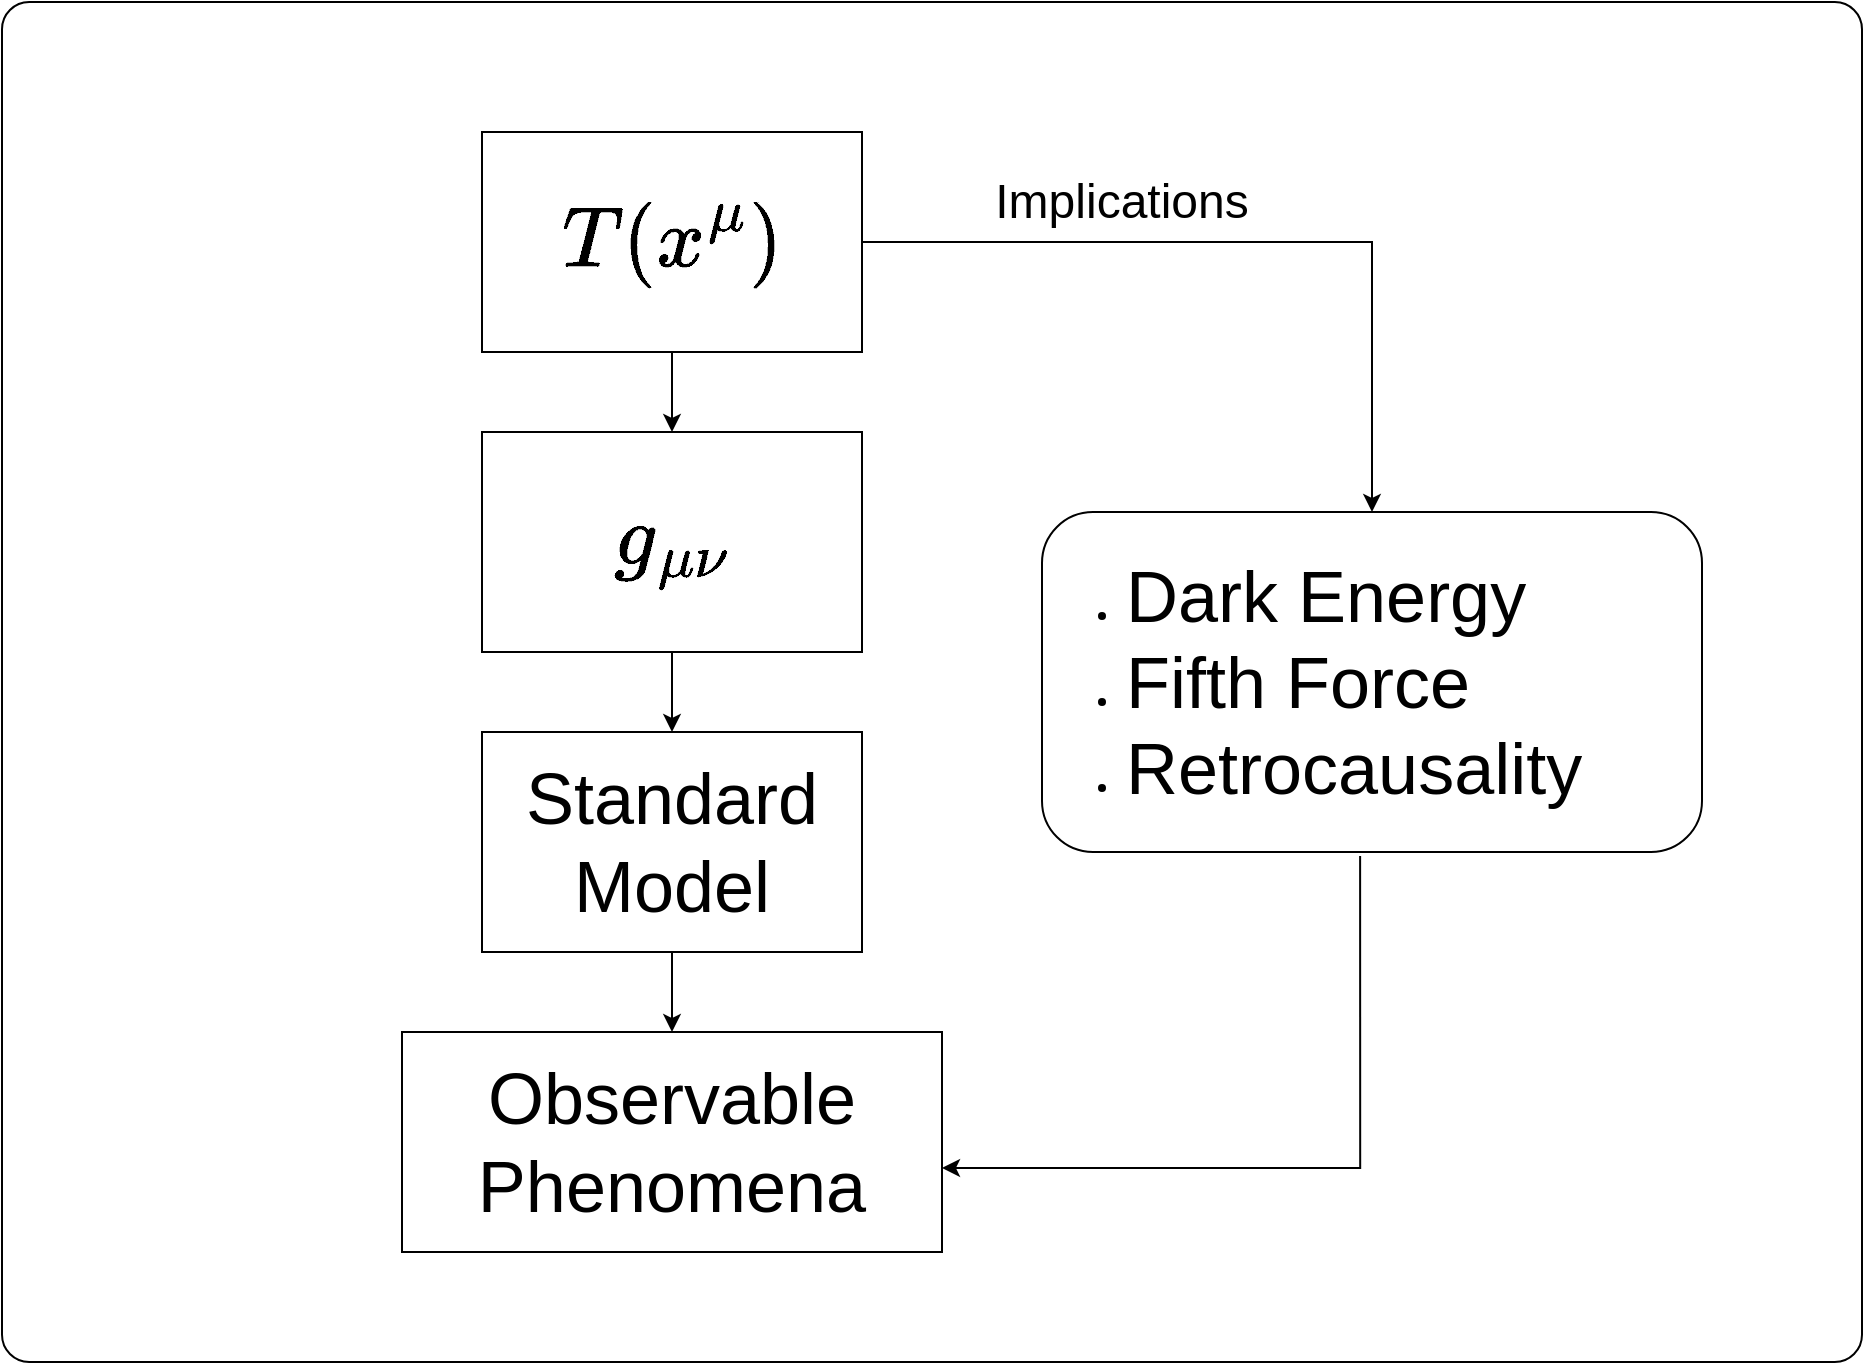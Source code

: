 <mxfile version="26.0.1">
  <diagram name="Page-1" id="yAr8gh2kTYSOF5THC29J">
    <mxGraphModel dx="2603" dy="839" grid="1" gridSize="10" guides="1" tooltips="1" connect="1" arrows="1" fold="1" page="1" pageScale="1" pageWidth="827" pageHeight="1169" math="1" shadow="0">
      <root>
        <mxCell id="0" />
        <mxCell id="1" parent="0" />
        <mxCell id="gzqaDjeg5aTvpJf5RPIu-16" value="" style="rounded=1;whiteSpace=wrap;html=1;arcSize=2;" vertex="1" parent="1">
          <mxGeometry x="-110" y="55" width="930" height="680" as="geometry" />
        </mxCell>
        <mxCell id="gzqaDjeg5aTvpJf5RPIu-1" value="&lt;ul&gt;&lt;li&gt;&lt;font style=&quot;font-size: 36px;&quot;&gt;Dark Energy&lt;/font&gt;&lt;/li&gt;&lt;li&gt;&lt;font style=&quot;font-size: 36px;&quot;&gt;Fifth Force&lt;/font&gt;&lt;/li&gt;&lt;li&gt;&lt;font style=&quot;font-size: 36px;&quot;&gt;Retrocausality&lt;/font&gt;&lt;/li&gt;&lt;/ul&gt;" style="rounded=1;whiteSpace=wrap;html=1;align=left;" vertex="1" parent="1">
          <mxGeometry x="410" y="310" width="330" height="170" as="geometry" />
        </mxCell>
        <mxCell id="gzqaDjeg5aTvpJf5RPIu-7" style="edgeStyle=orthogonalEdgeStyle;rounded=0;orthogonalLoop=1;jettySize=auto;html=1;exitX=0.5;exitY=1;exitDx=0;exitDy=0;entryX=0.5;entryY=0;entryDx=0;entryDy=0;" edge="1" parent="1" source="gzqaDjeg5aTvpJf5RPIu-2" target="gzqaDjeg5aTvpJf5RPIu-4">
          <mxGeometry relative="1" as="geometry" />
        </mxCell>
        <mxCell id="gzqaDjeg5aTvpJf5RPIu-11" style="edgeStyle=orthogonalEdgeStyle;rounded=0;orthogonalLoop=1;jettySize=auto;html=1;" edge="1" parent="1" source="gzqaDjeg5aTvpJf5RPIu-2" target="gzqaDjeg5aTvpJf5RPIu-1">
          <mxGeometry relative="1" as="geometry" />
        </mxCell>
        <mxCell id="gzqaDjeg5aTvpJf5RPIu-2" value="&lt;font style=&quot;font-size: 36px;&quot;&gt;$$T(x^{\mu})$$&lt;/font&gt;" style="rounded=0;whiteSpace=wrap;html=1;" vertex="1" parent="1">
          <mxGeometry x="130" y="120" width="190" height="110" as="geometry" />
        </mxCell>
        <mxCell id="gzqaDjeg5aTvpJf5RPIu-8" style="edgeStyle=orthogonalEdgeStyle;rounded=0;orthogonalLoop=1;jettySize=auto;html=1;exitX=0.5;exitY=1;exitDx=0;exitDy=0;entryX=0.5;entryY=0;entryDx=0;entryDy=0;" edge="1" parent="1" source="gzqaDjeg5aTvpJf5RPIu-4" target="gzqaDjeg5aTvpJf5RPIu-5">
          <mxGeometry relative="1" as="geometry" />
        </mxCell>
        <mxCell id="gzqaDjeg5aTvpJf5RPIu-4" value="&lt;font style=&quot;font-size: 36px;&quot;&gt;$$g_{\mu\nu}$$&lt;/font&gt;" style="rounded=0;whiteSpace=wrap;html=1;" vertex="1" parent="1">
          <mxGeometry x="130" y="270" width="190" height="110" as="geometry" />
        </mxCell>
        <mxCell id="gzqaDjeg5aTvpJf5RPIu-9" style="edgeStyle=orthogonalEdgeStyle;rounded=0;orthogonalLoop=1;jettySize=auto;html=1;exitX=0.5;exitY=1;exitDx=0;exitDy=0;entryX=0.5;entryY=0;entryDx=0;entryDy=0;" edge="1" parent="1" source="gzqaDjeg5aTvpJf5RPIu-5" target="gzqaDjeg5aTvpJf5RPIu-6">
          <mxGeometry relative="1" as="geometry" />
        </mxCell>
        <mxCell id="gzqaDjeg5aTvpJf5RPIu-5" value="&lt;font style=&quot;font-size: 36px;&quot;&gt;Standard&lt;br&gt;Model&lt;/font&gt;" style="rounded=0;whiteSpace=wrap;html=1;" vertex="1" parent="1">
          <mxGeometry x="130" y="420" width="190" height="110" as="geometry" />
        </mxCell>
        <mxCell id="gzqaDjeg5aTvpJf5RPIu-6" value="&lt;span style=&quot;font-size: 36px;&quot;&gt;Observable&lt;br&gt;Phenomena&lt;/span&gt;" style="rounded=0;whiteSpace=wrap;html=1;" vertex="1" parent="1">
          <mxGeometry x="90" y="570" width="270" height="110" as="geometry" />
        </mxCell>
        <mxCell id="gzqaDjeg5aTvpJf5RPIu-10" style="edgeStyle=orthogonalEdgeStyle;rounded=0;orthogonalLoop=1;jettySize=auto;html=1;entryX=1;entryY=0.618;entryDx=0;entryDy=0;entryPerimeter=0;exitX=0.482;exitY=1.012;exitDx=0;exitDy=0;exitPerimeter=0;" edge="1" parent="1" source="gzqaDjeg5aTvpJf5RPIu-1" target="gzqaDjeg5aTvpJf5RPIu-6">
          <mxGeometry relative="1" as="geometry">
            <Array as="points">
              <mxPoint x="569" y="638" />
            </Array>
          </mxGeometry>
        </mxCell>
        <mxCell id="gzqaDjeg5aTvpJf5RPIu-14" value="&lt;font style=&quot;font-size: 24px;&quot;&gt;Implications&lt;/font&gt;" style="text;html=1;align=center;verticalAlign=middle;whiteSpace=wrap;rounded=0;" vertex="1" parent="1">
          <mxGeometry x="420" y="140" width="60" height="30" as="geometry" />
        </mxCell>
      </root>
    </mxGraphModel>
  </diagram>
</mxfile>
